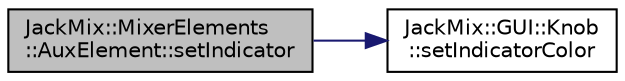 digraph "JackMix::MixerElements::AuxElement::setIndicator"
{
 // LATEX_PDF_SIZE
  edge [fontname="Helvetica",fontsize="10",labelfontname="Helvetica",labelfontsize="10"];
  node [fontname="Helvetica",fontsize="10",shape=record];
  rankdir="LR";
  Node1 [label="JackMix::MixerElements\l::AuxElement::setIndicator",height=0.2,width=0.4,color="black", fillcolor="grey75", style="filled", fontcolor="black",tooltip=" "];
  Node1 -> Node2 [color="midnightblue",fontsize="10",style="solid",fontname="Helvetica"];
  Node2 [label="JackMix::GUI::Knob\l::setIndicatorColor",height=0.2,width=0.4,color="black", fillcolor="white", style="filled",URL="$d6/d7d/class_jack_mix_1_1_g_u_i_1_1_knob.html#ad7b051beb605d6870f457db9a628fdee",tooltip=" "];
}
